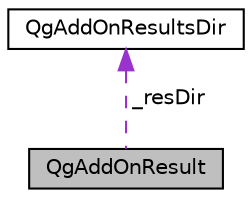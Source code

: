 digraph "QgAddOnResult"
{
 // LATEX_PDF_SIZE
  edge [fontname="Helvetica",fontsize="10",labelfontname="Helvetica",labelfontsize="10"];
  node [fontname="Helvetica",fontsize="10",shape=record];
  Node1 [label="QgAddOnResult",height=0.2,width=0.4,color="black", fillcolor="grey75", style="filled", fontcolor="black",tooltip=" "];
  Node2 -> Node1 [dir="back",color="darkorchid3",fontsize="10",style="dashed",label=" _resDir" ,fontname="Helvetica"];
  Node2 [label="QgAddOnResultsDir",height=0.2,width=0.4,color="black", fillcolor="white", style="filled",URL="$classQgAddOnResultsDir.html",tooltip=" "];
}
